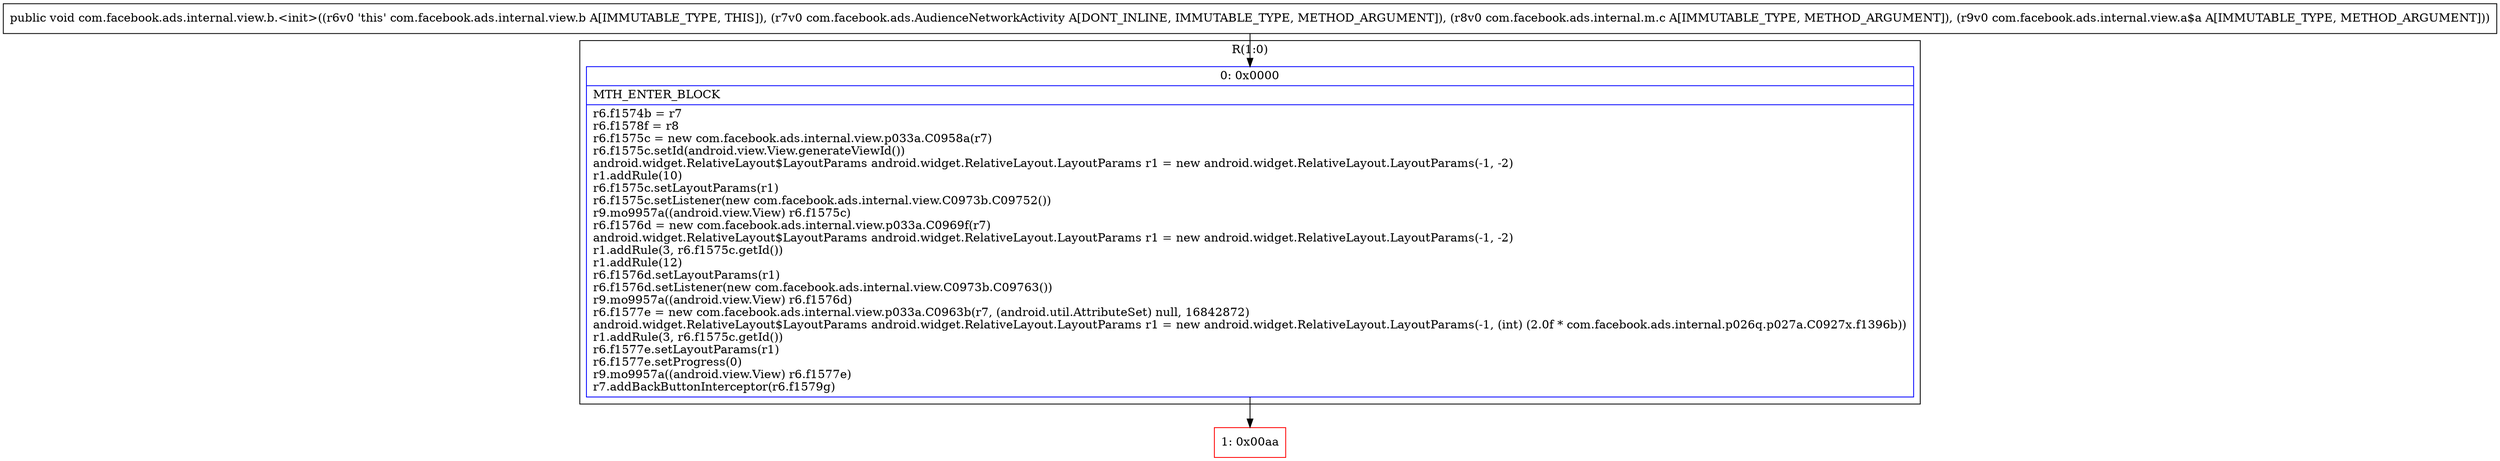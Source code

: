 digraph "CFG forcom.facebook.ads.internal.view.b.\<init\>(Lcom\/facebook\/ads\/AudienceNetworkActivity;Lcom\/facebook\/ads\/internal\/m\/c;Lcom\/facebook\/ads\/internal\/view\/a$a;)V" {
subgraph cluster_Region_1335015736 {
label = "R(1:0)";
node [shape=record,color=blue];
Node_0 [shape=record,label="{0\:\ 0x0000|MTH_ENTER_BLOCK\l|r6.f1574b = r7\lr6.f1578f = r8\lr6.f1575c = new com.facebook.ads.internal.view.p033a.C0958a(r7)\lr6.f1575c.setId(android.view.View.generateViewId())\landroid.widget.RelativeLayout$LayoutParams android.widget.RelativeLayout.LayoutParams r1 = new android.widget.RelativeLayout.LayoutParams(\-1, \-2)\lr1.addRule(10)\lr6.f1575c.setLayoutParams(r1)\lr6.f1575c.setListener(new com.facebook.ads.internal.view.C0973b.C09752())\lr9.mo9957a((android.view.View) r6.f1575c)\lr6.f1576d = new com.facebook.ads.internal.view.p033a.C0969f(r7)\landroid.widget.RelativeLayout$LayoutParams android.widget.RelativeLayout.LayoutParams r1 = new android.widget.RelativeLayout.LayoutParams(\-1, \-2)\lr1.addRule(3, r6.f1575c.getId())\lr1.addRule(12)\lr6.f1576d.setLayoutParams(r1)\lr6.f1576d.setListener(new com.facebook.ads.internal.view.C0973b.C09763())\lr9.mo9957a((android.view.View) r6.f1576d)\lr6.f1577e = new com.facebook.ads.internal.view.p033a.C0963b(r7, (android.util.AttributeSet) null, 16842872)\landroid.widget.RelativeLayout$LayoutParams android.widget.RelativeLayout.LayoutParams r1 = new android.widget.RelativeLayout.LayoutParams(\-1, (int) (2.0f * com.facebook.ads.internal.p026q.p027a.C0927x.f1396b))\lr1.addRule(3, r6.f1575c.getId())\lr6.f1577e.setLayoutParams(r1)\lr6.f1577e.setProgress(0)\lr9.mo9957a((android.view.View) r6.f1577e)\lr7.addBackButtonInterceptor(r6.f1579g)\l}"];
}
Node_1 [shape=record,color=red,label="{1\:\ 0x00aa}"];
MethodNode[shape=record,label="{public void com.facebook.ads.internal.view.b.\<init\>((r6v0 'this' com.facebook.ads.internal.view.b A[IMMUTABLE_TYPE, THIS]), (r7v0 com.facebook.ads.AudienceNetworkActivity A[DONT_INLINE, IMMUTABLE_TYPE, METHOD_ARGUMENT]), (r8v0 com.facebook.ads.internal.m.c A[IMMUTABLE_TYPE, METHOD_ARGUMENT]), (r9v0 com.facebook.ads.internal.view.a$a A[IMMUTABLE_TYPE, METHOD_ARGUMENT])) }"];
MethodNode -> Node_0;
Node_0 -> Node_1;
}

